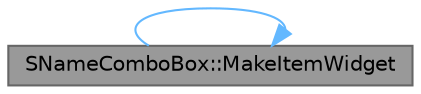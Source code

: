 digraph "SNameComboBox::MakeItemWidget"
{
 // INTERACTIVE_SVG=YES
 // LATEX_PDF_SIZE
  bgcolor="transparent";
  edge [fontname=Helvetica,fontsize=10,labelfontname=Helvetica,labelfontsize=10];
  node [fontname=Helvetica,fontsize=10,shape=box,height=0.2,width=0.4];
  rankdir="RL";
  Node1 [id="Node000001",label="SNameComboBox::MakeItemWidget",height=0.2,width=0.4,color="gray40", fillcolor="grey60", style="filled", fontcolor="black",tooltip="Called to create a widget for each FName."];
  Node1 -> Node1 [id="edge1_Node000001_Node000001",dir="back",color="steelblue1",style="solid",tooltip=" "];
}

